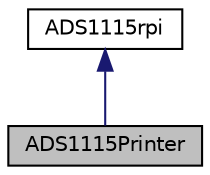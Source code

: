 digraph "ADS1115Printer"
{
 // LATEX_PDF_SIZE
  edge [fontname="Helvetica",fontsize="10",labelfontname="Helvetica",labelfontsize="10"];
  node [fontname="Helvetica",fontsize="10",shape=record];
  Node1 [label="ADS1115Printer",height=0.2,width=0.4,color="black", fillcolor="grey75", style="filled", fontcolor="black",tooltip=" "];
  Node2 -> Node1 [dir="back",color="midnightblue",fontsize="10",style="solid"];
  Node2 [label="ADS1115rpi",height=0.2,width=0.4,color="black", fillcolor="white", style="filled",URL="$classADS1115rpi.html",tooltip="This class reads data from the ADS1115 in the background (separate thread) and calls a callback funct..."];
}
